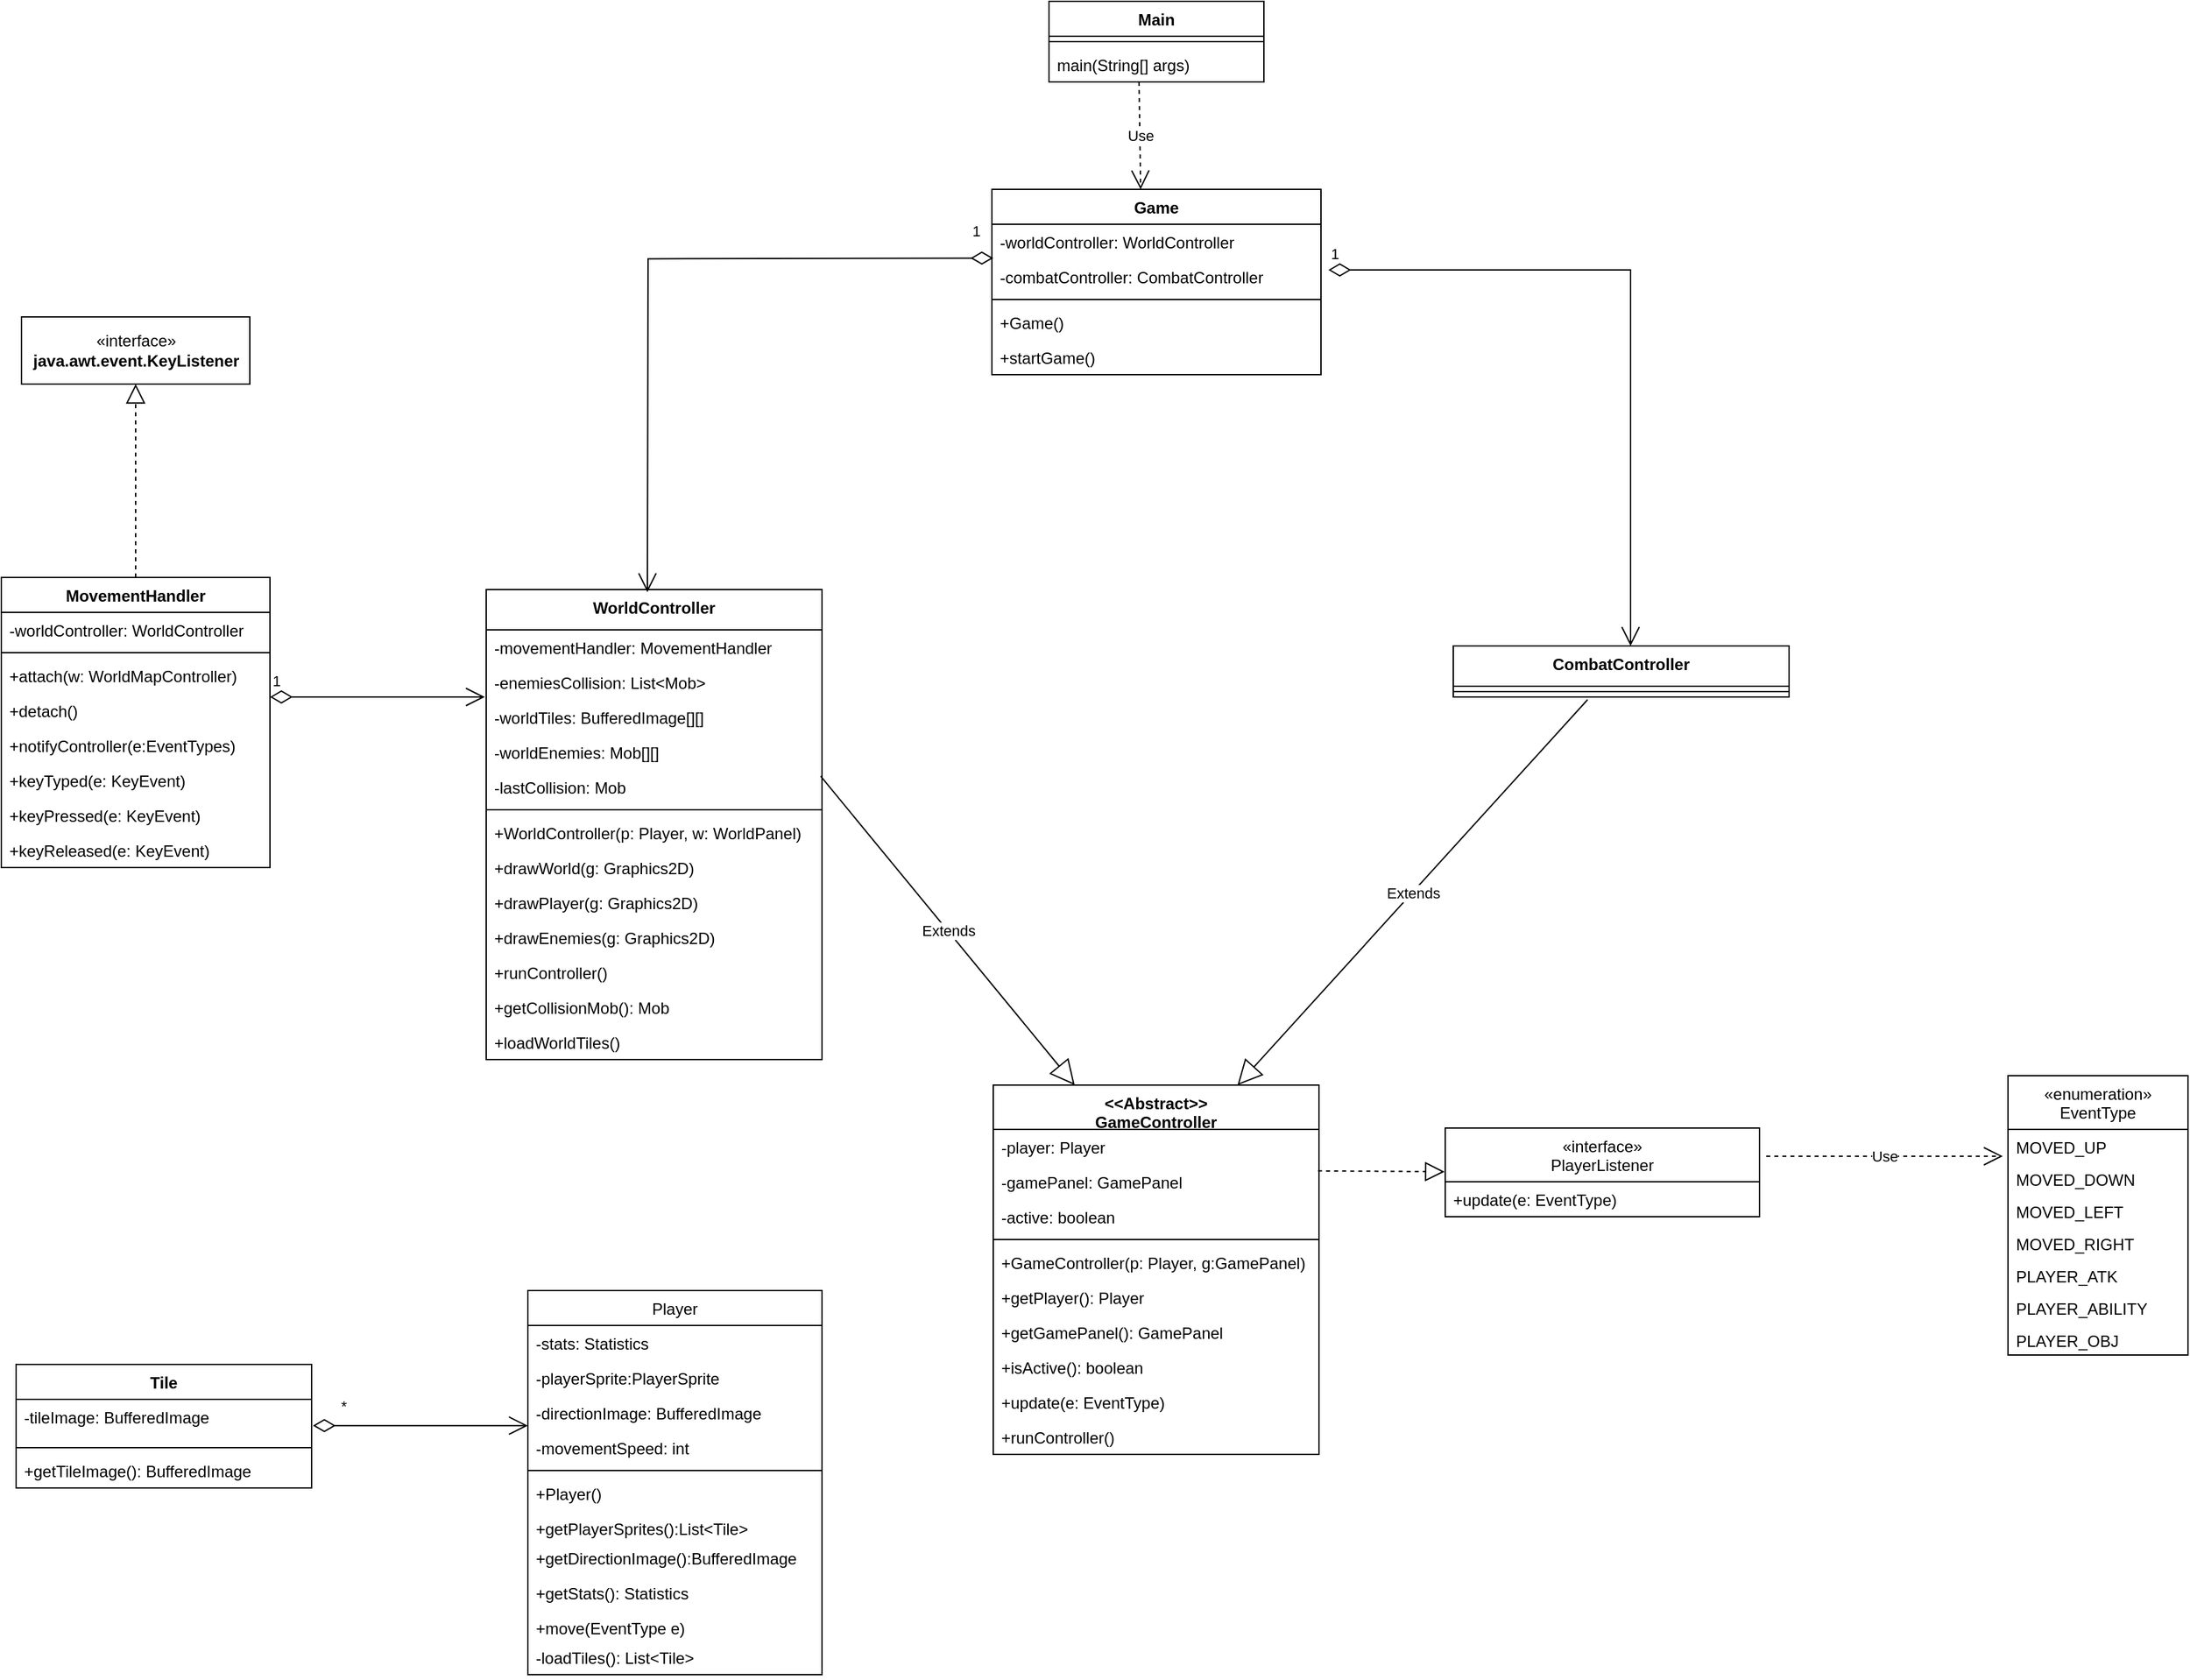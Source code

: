 <mxfile version="20.3.0" type="device"><diagram id="eohbMDtSF3-cBigyVldR" name="Pagina-1"><mxGraphModel dx="3183" dy="865" grid="1" gridSize="20" guides="1" tooltips="1" connect="1" arrows="1" fold="1" page="1" pageScale="1" pageWidth="827" pageHeight="1169" math="0" shadow="0"><root><mxCell id="0"/><mxCell id="1" parent="0"/><mxCell id="uRFBdNXsAztlNJAXBcpH-2" value="Main" style="swimlane;fontStyle=1;align=center;verticalAlign=top;childLayout=stackLayout;horizontal=1;startSize=26;horizontalStack=0;resizeParent=1;resizeParentMax=0;resizeLast=0;collapsible=1;marginBottom=0;" parent="1" vertex="1"><mxGeometry x="-1701" width="160" height="60" as="geometry"/></mxCell><mxCell id="uRFBdNXsAztlNJAXBcpH-4" value="" style="line;strokeWidth=1;fillColor=none;align=left;verticalAlign=middle;spacingTop=-1;spacingLeft=3;spacingRight=3;rotatable=0;labelPosition=right;points=[];portConstraint=eastwest;strokeColor=inherit;" parent="uRFBdNXsAztlNJAXBcpH-2" vertex="1"><mxGeometry y="26" width="160" height="8" as="geometry"/></mxCell><mxCell id="uRFBdNXsAztlNJAXBcpH-5" value="main(String[] args)" style="text;strokeColor=none;fillColor=none;align=left;verticalAlign=top;spacingLeft=4;spacingRight=4;overflow=hidden;rotatable=0;points=[[0,0.5],[1,0.5]];portConstraint=eastwest;" parent="uRFBdNXsAztlNJAXBcpH-2" vertex="1"><mxGeometry y="34" width="160" height="26" as="geometry"/></mxCell><mxCell id="uRFBdNXsAztlNJAXBcpH-6" value="Game" style="swimlane;fontStyle=1;align=center;verticalAlign=top;childLayout=stackLayout;horizontal=1;startSize=26;horizontalStack=0;resizeParent=1;resizeParentMax=0;resizeLast=0;collapsible=1;marginBottom=0;" parent="1" vertex="1"><mxGeometry x="-1743.5" y="140" width="245" height="138" as="geometry"/></mxCell><mxCell id="LMKX_LqSRchOq1aywFq2-5" value="-worldController: WorldController" style="text;strokeColor=none;fillColor=none;align=left;verticalAlign=top;spacingLeft=4;spacingRight=4;overflow=hidden;rotatable=0;points=[[0,0.5],[1,0.5]];portConstraint=eastwest;" parent="uRFBdNXsAztlNJAXBcpH-6" vertex="1"><mxGeometry y="26" width="245" height="26" as="geometry"/></mxCell><mxCell id="LMKX_LqSRchOq1aywFq2-2" value="-combatController: CombatController" style="text;strokeColor=none;fillColor=none;align=left;verticalAlign=top;spacingLeft=4;spacingRight=4;overflow=hidden;rotatable=0;points=[[0,0.5],[1,0.5]];portConstraint=eastwest;" parent="uRFBdNXsAztlNJAXBcpH-6" vertex="1"><mxGeometry y="52" width="245" height="26" as="geometry"/></mxCell><mxCell id="uRFBdNXsAztlNJAXBcpH-8" value="" style="line;strokeWidth=1;fillColor=none;align=left;verticalAlign=middle;spacingTop=-1;spacingLeft=3;spacingRight=3;rotatable=0;labelPosition=right;points=[];portConstraint=eastwest;strokeColor=inherit;" parent="uRFBdNXsAztlNJAXBcpH-6" vertex="1"><mxGeometry y="78" width="245" height="8" as="geometry"/></mxCell><mxCell id="vzF_SjNCqqtna9xTKwau-4" value="+Game()" style="text;strokeColor=none;fillColor=none;align=left;verticalAlign=top;spacingLeft=4;spacingRight=4;overflow=hidden;rotatable=0;points=[[0,0.5],[1,0.5]];portConstraint=eastwest;" parent="uRFBdNXsAztlNJAXBcpH-6" vertex="1"><mxGeometry y="86" width="245" height="26" as="geometry"/></mxCell><mxCell id="uRFBdNXsAztlNJAXBcpH-9" value="+startGame()" style="text;strokeColor=none;fillColor=none;align=left;verticalAlign=top;spacingLeft=4;spacingRight=4;overflow=hidden;rotatable=0;points=[[0,0.5],[1,0.5]];portConstraint=eastwest;" parent="uRFBdNXsAztlNJAXBcpH-6" vertex="1"><mxGeometry y="112" width="245" height="26" as="geometry"/></mxCell><mxCell id="uRFBdNXsAztlNJAXBcpH-12" value="Use" style="endArrow=open;endSize=12;dashed=1;html=1;rounded=0;exitX=0.419;exitY=1;exitDx=0;exitDy=0;exitPerimeter=0;entryX=0.452;entryY=0;entryDx=0;entryDy=0;entryPerimeter=0;" parent="1" source="uRFBdNXsAztlNJAXBcpH-5" target="uRFBdNXsAztlNJAXBcpH-6" edge="1"><mxGeometry width="160" relative="1" as="geometry"><mxPoint x="-1712.5" y="20" as="sourcePoint"/><mxPoint x="-1552.5" y="20" as="targetPoint"/></mxGeometry></mxCell><mxCell id="uRFBdNXsAztlNJAXBcpH-61" value="Player" style="swimlane;fontStyle=0;childLayout=stackLayout;horizontal=1;startSize=26;fillColor=none;horizontalStack=0;resizeParent=1;resizeParentMax=0;resizeLast=0;collapsible=1;marginBottom=0;" parent="1" vertex="1"><mxGeometry x="-2089" y="960" width="219" height="286" as="geometry"/></mxCell><mxCell id="vzF_SjNCqqtna9xTKwau-7" value="-stats: Statistics" style="text;strokeColor=none;fillColor=none;align=left;verticalAlign=top;spacingLeft=4;spacingRight=4;overflow=hidden;rotatable=0;points=[[0,0.5],[1,0.5]];portConstraint=eastwest;" parent="uRFBdNXsAztlNJAXBcpH-61" vertex="1"><mxGeometry y="26" width="219" height="26" as="geometry"/></mxCell><mxCell id="vzF_SjNCqqtna9xTKwau-5" value="-playerSprite:PlayerSprite" style="text;strokeColor=none;fillColor=none;align=left;verticalAlign=top;spacingLeft=4;spacingRight=4;overflow=hidden;rotatable=0;points=[[0,0.5],[1,0.5]];portConstraint=eastwest;" parent="uRFBdNXsAztlNJAXBcpH-61" vertex="1"><mxGeometry y="52" width="219" height="26" as="geometry"/></mxCell><mxCell id="vzF_SjNCqqtna9xTKwau-9" value="-directionImage: BufferedImage" style="text;strokeColor=none;fillColor=none;align=left;verticalAlign=top;spacingLeft=4;spacingRight=4;overflow=hidden;rotatable=0;points=[[0,0.5],[1,0.5]];portConstraint=eastwest;" parent="uRFBdNXsAztlNJAXBcpH-61" vertex="1"><mxGeometry y="78" width="219" height="26" as="geometry"/></mxCell><mxCell id="iF0c0XniDwMAR_hdW6BB-7" value="-movementSpeed: int" style="text;strokeColor=none;fillColor=none;align=left;verticalAlign=top;spacingLeft=4;spacingRight=4;overflow=hidden;rotatable=0;points=[[0,0.5],[1,0.5]];portConstraint=eastwest;" parent="uRFBdNXsAztlNJAXBcpH-61" vertex="1"><mxGeometry y="104" width="219" height="26" as="geometry"/></mxCell><mxCell id="uRFBdNXsAztlNJAXBcpH-68" value="" style="line;strokeWidth=1;fillColor=none;align=left;verticalAlign=middle;spacingTop=-1;spacingLeft=3;spacingRight=3;rotatable=0;labelPosition=right;points=[];portConstraint=eastwest;strokeColor=inherit;" parent="uRFBdNXsAztlNJAXBcpH-61" vertex="1"><mxGeometry y="130" width="219" height="8" as="geometry"/></mxCell><mxCell id="vzF_SjNCqqtna9xTKwau-6" value="+Player()" style="text;strokeColor=none;fillColor=none;align=left;verticalAlign=top;spacingLeft=4;spacingRight=4;overflow=hidden;rotatable=0;points=[[0,0.5],[1,0.5]];portConstraint=eastwest;" parent="uRFBdNXsAztlNJAXBcpH-61" vertex="1"><mxGeometry y="138" width="219" height="26" as="geometry"/></mxCell><mxCell id="uRFBdNXsAztlNJAXBcpH-70" value="+getPlayerSprites():List&lt;Tile&gt;&#10;" style="text;strokeColor=none;fillColor=none;align=left;verticalAlign=top;spacingLeft=4;spacingRight=4;overflow=hidden;rotatable=0;points=[[0,0.5],[1,0.5]];portConstraint=eastwest;" parent="uRFBdNXsAztlNJAXBcpH-61" vertex="1"><mxGeometry y="164" width="219" height="22" as="geometry"/></mxCell><mxCell id="vzF_SjNCqqtna9xTKwau-8" value="+getDirectionImage():BufferedImage" style="text;strokeColor=none;fillColor=none;align=left;verticalAlign=top;spacingLeft=4;spacingRight=4;overflow=hidden;rotatable=0;points=[[0,0.5],[1,0.5]];portConstraint=eastwest;" parent="uRFBdNXsAztlNJAXBcpH-61" vertex="1"><mxGeometry y="186" width="219" height="26" as="geometry"/></mxCell><mxCell id="vzF_SjNCqqtna9xTKwau-10" value="+getStats(): Statistics" style="text;strokeColor=none;fillColor=none;align=left;verticalAlign=top;spacingLeft=4;spacingRight=4;overflow=hidden;rotatable=0;points=[[0,0.5],[1,0.5]];portConstraint=eastwest;" parent="uRFBdNXsAztlNJAXBcpH-61" vertex="1"><mxGeometry y="212" width="219" height="26" as="geometry"/></mxCell><mxCell id="uRFBdNXsAztlNJAXBcpH-72" value="+move(EventType e)" style="text;strokeColor=none;fillColor=none;align=left;verticalAlign=top;spacingLeft=4;spacingRight=4;overflow=hidden;rotatable=0;points=[[0,0.5],[1,0.5]];portConstraint=eastwest;" parent="uRFBdNXsAztlNJAXBcpH-61" vertex="1"><mxGeometry y="238" width="219" height="22" as="geometry"/></mxCell><mxCell id="uRFBdNXsAztlNJAXBcpH-71" value="-loadTiles(): List&lt;Tile&gt;" style="text;strokeColor=none;fillColor=none;align=left;verticalAlign=top;spacingLeft=4;spacingRight=4;overflow=hidden;rotatable=0;points=[[0,0.5],[1,0.5]];portConstraint=eastwest;" parent="uRFBdNXsAztlNJAXBcpH-61" vertex="1"><mxGeometry y="260" width="219" height="26" as="geometry"/></mxCell><mxCell id="uRFBdNXsAztlNJAXBcpH-73" value="Tile&#10;" style="swimlane;fontStyle=1;align=center;verticalAlign=top;childLayout=stackLayout;horizontal=1;startSize=26;horizontalStack=0;resizeParent=1;resizeParentMax=0;resizeLast=0;collapsible=1;marginBottom=0;" parent="1" vertex="1"><mxGeometry x="-2470" y="1015" width="220" height="92" as="geometry"/></mxCell><mxCell id="uRFBdNXsAztlNJAXBcpH-74" value="-tileImage: BufferedImage&#10;" style="text;strokeColor=none;fillColor=none;align=left;verticalAlign=top;spacingLeft=4;spacingRight=4;overflow=hidden;rotatable=0;points=[[0,0.5],[1,0.5]];portConstraint=eastwest;" parent="uRFBdNXsAztlNJAXBcpH-73" vertex="1"><mxGeometry y="26" width="220" height="32" as="geometry"/></mxCell><mxCell id="uRFBdNXsAztlNJAXBcpH-75" value="" style="line;strokeWidth=1;fillColor=none;align=left;verticalAlign=middle;spacingTop=-1;spacingLeft=3;spacingRight=3;rotatable=0;labelPosition=right;points=[];portConstraint=eastwest;strokeColor=inherit;" parent="uRFBdNXsAztlNJAXBcpH-73" vertex="1"><mxGeometry y="58" width="220" height="8" as="geometry"/></mxCell><mxCell id="uRFBdNXsAztlNJAXBcpH-76" value="+getTileImage(): BufferedImage" style="text;strokeColor=none;fillColor=none;align=left;verticalAlign=top;spacingLeft=4;spacingRight=4;overflow=hidden;rotatable=0;points=[[0,0.5],[1,0.5]];portConstraint=eastwest;" parent="uRFBdNXsAztlNJAXBcpH-73" vertex="1"><mxGeometry y="66" width="220" height="26" as="geometry"/></mxCell><mxCell id="uRFBdNXsAztlNJAXBcpH-77" value="«interface»&lt;br&gt;&lt;b&gt;java.awt.event.KeyListener&lt;br&gt;&lt;/b&gt;" style="html=1;" parent="1" vertex="1"><mxGeometry x="-2466" y="235" width="170" height="50" as="geometry"/></mxCell><mxCell id="uRFBdNXsAztlNJAXBcpH-78" value="" style="endArrow=block;dashed=1;endFill=0;endSize=12;html=1;rounded=0;exitX=0.5;exitY=0;exitDx=0;exitDy=0;entryX=0.5;entryY=1;entryDx=0;entryDy=0;" parent="1" source="uRFBdNXsAztlNJAXBcpH-79" target="uRFBdNXsAztlNJAXBcpH-77" edge="1"><mxGeometry width="160" relative="1" as="geometry"><mxPoint x="-2663.8" y="363.544" as="sourcePoint"/><mxPoint x="-2469" y="415" as="targetPoint"/></mxGeometry></mxCell><mxCell id="uRFBdNXsAztlNJAXBcpH-79" value="MovementHandler" style="swimlane;fontStyle=1;align=center;verticalAlign=top;childLayout=stackLayout;horizontal=1;startSize=26;horizontalStack=0;resizeParent=1;resizeParentMax=0;resizeLast=0;collapsible=1;marginBottom=0;" parent="1" vertex="1"><mxGeometry x="-2481" y="429" width="200" height="216" as="geometry"/></mxCell><mxCell id="uRFBdNXsAztlNJAXBcpH-80" value="-worldController: WorldController" style="text;strokeColor=none;fillColor=none;align=left;verticalAlign=top;spacingLeft=4;spacingRight=4;overflow=hidden;rotatable=0;points=[[0,0.5],[1,0.5]];portConstraint=eastwest;" parent="uRFBdNXsAztlNJAXBcpH-79" vertex="1"><mxGeometry y="26" width="200" height="26" as="geometry"/></mxCell><mxCell id="uRFBdNXsAztlNJAXBcpH-81" value="" style="line;strokeWidth=1;fillColor=none;align=left;verticalAlign=middle;spacingTop=-1;spacingLeft=3;spacingRight=3;rotatable=0;labelPosition=right;points=[];portConstraint=eastwest;strokeColor=inherit;" parent="uRFBdNXsAztlNJAXBcpH-79" vertex="1"><mxGeometry y="52" width="200" height="8" as="geometry"/></mxCell><mxCell id="uRFBdNXsAztlNJAXBcpH-82" value="+attach(w: WorldMapController)" style="text;strokeColor=none;fillColor=none;align=left;verticalAlign=top;spacingLeft=4;spacingRight=4;overflow=hidden;rotatable=0;points=[[0,0.5],[1,0.5]];portConstraint=eastwest;" parent="uRFBdNXsAztlNJAXBcpH-79" vertex="1"><mxGeometry y="60" width="200" height="26" as="geometry"/></mxCell><mxCell id="uRFBdNXsAztlNJAXBcpH-83" value="+detach()" style="text;strokeColor=none;fillColor=none;align=left;verticalAlign=top;spacingLeft=4;spacingRight=4;overflow=hidden;rotatable=0;points=[[0,0.5],[1,0.5]];portConstraint=eastwest;" parent="uRFBdNXsAztlNJAXBcpH-79" vertex="1"><mxGeometry y="86" width="200" height="26" as="geometry"/></mxCell><mxCell id="uRFBdNXsAztlNJAXBcpH-84" value="+notifyController(e:EventTypes)" style="text;strokeColor=none;fillColor=none;align=left;verticalAlign=top;spacingLeft=4;spacingRight=4;overflow=hidden;rotatable=0;points=[[0,0.5],[1,0.5]];portConstraint=eastwest;" parent="uRFBdNXsAztlNJAXBcpH-79" vertex="1"><mxGeometry y="112" width="200" height="26" as="geometry"/></mxCell><mxCell id="uRFBdNXsAztlNJAXBcpH-85" value="+keyTyped(e: KeyEvent)" style="text;strokeColor=none;fillColor=none;align=left;verticalAlign=top;spacingLeft=4;spacingRight=4;overflow=hidden;rotatable=0;points=[[0,0.5],[1,0.5]];portConstraint=eastwest;" parent="uRFBdNXsAztlNJAXBcpH-79" vertex="1"><mxGeometry y="138" width="200" height="26" as="geometry"/></mxCell><mxCell id="uRFBdNXsAztlNJAXBcpH-86" value="+keyPressed(e: KeyEvent)" style="text;strokeColor=none;fillColor=none;align=left;verticalAlign=top;spacingLeft=4;spacingRight=4;overflow=hidden;rotatable=0;points=[[0,0.5],[1,0.5]];portConstraint=eastwest;" parent="uRFBdNXsAztlNJAXBcpH-79" vertex="1"><mxGeometry y="164" width="200" height="26" as="geometry"/></mxCell><mxCell id="uRFBdNXsAztlNJAXBcpH-87" value="+keyReleased(e: KeyEvent)" style="text;strokeColor=none;fillColor=none;align=left;verticalAlign=top;spacingLeft=4;spacingRight=4;overflow=hidden;rotatable=0;points=[[0,0.5],[1,0.5]];portConstraint=eastwest;" parent="uRFBdNXsAztlNJAXBcpH-79" vertex="1"><mxGeometry y="190" width="200" height="26" as="geometry"/></mxCell><mxCell id="uRFBdNXsAztlNJAXBcpH-88" value="WorldController" style="swimlane;fontStyle=1;align=center;verticalAlign=top;childLayout=stackLayout;horizontal=1;startSize=30;horizontalStack=0;resizeParent=1;resizeParentMax=0;resizeLast=0;collapsible=1;marginBottom=0;" parent="1" vertex="1"><mxGeometry x="-2120" y="438" width="250" height="350" as="geometry"/></mxCell><mxCell id="iF0c0XniDwMAR_hdW6BB-4" value="-movementHandler: MovementHandler" style="text;strokeColor=none;fillColor=none;align=left;verticalAlign=top;spacingLeft=4;spacingRight=4;overflow=hidden;rotatable=0;points=[[0,0.5],[1,0.5]];portConstraint=eastwest;" parent="uRFBdNXsAztlNJAXBcpH-88" vertex="1"><mxGeometry y="30" width="250" height="26" as="geometry"/></mxCell><mxCell id="ccXxJV29Foj7JTadT0jX-3" value="-enemiesCollision: List&lt;Mob&gt;" style="text;strokeColor=none;fillColor=none;align=left;verticalAlign=top;spacingLeft=4;spacingRight=4;overflow=hidden;rotatable=0;points=[[0,0.5],[1,0.5]];portConstraint=eastwest;" parent="uRFBdNXsAztlNJAXBcpH-88" vertex="1"><mxGeometry y="56" width="250" height="26" as="geometry"/></mxCell><mxCell id="vzF_SjNCqqtna9xTKwau-1" value="-worldTiles: BufferedImage[][]" style="text;strokeColor=none;fillColor=none;align=left;verticalAlign=top;spacingLeft=4;spacingRight=4;overflow=hidden;rotatable=0;points=[[0,0.5],[1,0.5]];portConstraint=eastwest;" parent="uRFBdNXsAztlNJAXBcpH-88" vertex="1"><mxGeometry y="82" width="250" height="26" as="geometry"/></mxCell><mxCell id="iF0c0XniDwMAR_hdW6BB-5" value="-worldEnemies: Mob[][]" style="text;strokeColor=none;fillColor=none;align=left;verticalAlign=top;spacingLeft=4;spacingRight=4;overflow=hidden;rotatable=0;points=[[0,0.5],[1,0.5]];portConstraint=eastwest;" parent="uRFBdNXsAztlNJAXBcpH-88" vertex="1"><mxGeometry y="108" width="250" height="26" as="geometry"/></mxCell><mxCell id="iF0c0XniDwMAR_hdW6BB-6" value="-lastCollision: Mob" style="text;strokeColor=none;fillColor=none;align=left;verticalAlign=top;spacingLeft=4;spacingRight=4;overflow=hidden;rotatable=0;points=[[0,0.5],[1,0.5]];portConstraint=eastwest;" parent="uRFBdNXsAztlNJAXBcpH-88" vertex="1"><mxGeometry y="134" width="250" height="26" as="geometry"/></mxCell><mxCell id="uRFBdNXsAztlNJAXBcpH-92" value="" style="line;strokeWidth=1;fillColor=none;align=left;verticalAlign=middle;spacingTop=-1;spacingLeft=3;spacingRight=3;rotatable=0;labelPosition=right;points=[];portConstraint=eastwest;strokeColor=inherit;" parent="uRFBdNXsAztlNJAXBcpH-88" vertex="1"><mxGeometry y="160" width="250" height="8" as="geometry"/></mxCell><mxCell id="uRFBdNXsAztlNJAXBcpH-93" value="+WorldController(p: Player, w: WorldPanel)&#10;" style="text;strokeColor=none;fillColor=none;align=left;verticalAlign=top;spacingLeft=4;spacingRight=4;overflow=hidden;rotatable=0;points=[[0,0.5],[1,0.5]];portConstraint=eastwest;" parent="uRFBdNXsAztlNJAXBcpH-88" vertex="1"><mxGeometry y="168" width="250" height="26" as="geometry"/></mxCell><mxCell id="ccXxJV29Foj7JTadT0jX-1" value="+drawWorld(g: Graphics2D)" style="text;strokeColor=none;fillColor=none;align=left;verticalAlign=top;spacingLeft=4;spacingRight=4;overflow=hidden;rotatable=0;points=[[0,0.5],[1,0.5]];portConstraint=eastwest;" parent="uRFBdNXsAztlNJAXBcpH-88" vertex="1"><mxGeometry y="194" width="250" height="26" as="geometry"/></mxCell><mxCell id="bOMZ3jWxsJNp0SDpwJwA-3" value="+drawPlayer(g: Graphics2D)" style="text;strokeColor=none;fillColor=none;align=left;verticalAlign=top;spacingLeft=4;spacingRight=4;overflow=hidden;rotatable=0;points=[[0,0.5],[1,0.5]];portConstraint=eastwest;" parent="uRFBdNXsAztlNJAXBcpH-88" vertex="1"><mxGeometry y="220" width="250" height="26" as="geometry"/></mxCell><mxCell id="En6jXzMs4Qd_JURnTOSA-1" value="+drawEnemies(g: Graphics2D)" style="text;strokeColor=none;fillColor=none;align=left;verticalAlign=top;spacingLeft=4;spacingRight=4;overflow=hidden;rotatable=0;points=[[0,0.5],[1,0.5]];portConstraint=eastwest;" parent="uRFBdNXsAztlNJAXBcpH-88" vertex="1"><mxGeometry y="246" width="250" height="26" as="geometry"/></mxCell><mxCell id="uRFBdNXsAztlNJAXBcpH-127" value="+runController()" style="text;strokeColor=none;fillColor=none;align=left;verticalAlign=top;spacingLeft=4;spacingRight=4;overflow=hidden;rotatable=0;points=[[0,0.5],[1,0.5]];portConstraint=eastwest;" parent="uRFBdNXsAztlNJAXBcpH-88" vertex="1"><mxGeometry y="272" width="250" height="26" as="geometry"/></mxCell><mxCell id="vzF_SjNCqqtna9xTKwau-29" value="+getCollisionMob(): Mob" style="text;strokeColor=none;fillColor=none;align=left;verticalAlign=top;spacingLeft=4;spacingRight=4;overflow=hidden;rotatable=0;points=[[0,0.5],[1,0.5]];portConstraint=eastwest;" parent="uRFBdNXsAztlNJAXBcpH-88" vertex="1"><mxGeometry y="298" width="250" height="26" as="geometry"/></mxCell><mxCell id="vzF_SjNCqqtna9xTKwau-2" value="+loadWorldTiles()&#10;" style="text;strokeColor=none;fillColor=none;align=left;verticalAlign=top;spacingLeft=4;spacingRight=4;overflow=hidden;rotatable=0;points=[[0,0.5],[1,0.5]];portConstraint=eastwest;" parent="uRFBdNXsAztlNJAXBcpH-88" vertex="1"><mxGeometry y="324" width="250" height="26" as="geometry"/></mxCell><mxCell id="uRFBdNXsAztlNJAXBcpH-108" value="&lt;&lt;Abstract&gt;&gt;&#10;GameController" style="swimlane;fontStyle=1;align=center;verticalAlign=top;childLayout=stackLayout;horizontal=1;startSize=33;horizontalStack=0;resizeParent=1;resizeParentMax=0;resizeLast=0;collapsible=1;marginBottom=0;" parent="1" vertex="1"><mxGeometry x="-1742.5" y="807" width="242.5" height="275" as="geometry"/></mxCell><mxCell id="uRFBdNXsAztlNJAXBcpH-109" value="-player: Player" style="text;strokeColor=none;fillColor=none;align=left;verticalAlign=top;spacingLeft=4;spacingRight=4;overflow=hidden;rotatable=0;points=[[0,0.5],[1,0.5]];portConstraint=eastwest;" parent="uRFBdNXsAztlNJAXBcpH-108" vertex="1"><mxGeometry y="33" width="242.5" height="26" as="geometry"/></mxCell><mxCell id="uRFBdNXsAztlNJAXBcpH-113" value="-gamePanel: GamePanel" style="text;strokeColor=none;fillColor=none;align=left;verticalAlign=top;spacingLeft=4;spacingRight=4;overflow=hidden;rotatable=0;points=[[0,0.5],[1,0.5]];portConstraint=eastwest;" parent="uRFBdNXsAztlNJAXBcpH-108" vertex="1"><mxGeometry y="59" width="242.5" height="26" as="geometry"/></mxCell><mxCell id="vzF_SjNCqqtna9xTKwau-24" value="-active: boolean" style="text;strokeColor=none;fillColor=none;align=left;verticalAlign=top;spacingLeft=4;spacingRight=4;overflow=hidden;rotatable=0;points=[[0,0.5],[1,0.5]];portConstraint=eastwest;" parent="uRFBdNXsAztlNJAXBcpH-108" vertex="1"><mxGeometry y="85" width="242.5" height="26" as="geometry"/></mxCell><mxCell id="uRFBdNXsAztlNJAXBcpH-110" value="" style="line;strokeWidth=1;fillColor=none;align=left;verticalAlign=middle;spacingTop=-1;spacingLeft=3;spacingRight=3;rotatable=0;labelPosition=right;points=[];portConstraint=eastwest;strokeColor=inherit;" parent="uRFBdNXsAztlNJAXBcpH-108" vertex="1"><mxGeometry y="111" width="242.5" height="8" as="geometry"/></mxCell><mxCell id="vzF_SjNCqqtna9xTKwau-26" value="+GameController(p: Player, g:GamePanel)" style="text;strokeColor=none;fillColor=none;align=left;verticalAlign=top;spacingLeft=4;spacingRight=4;overflow=hidden;rotatable=0;points=[[0,0.5],[1,0.5]];portConstraint=eastwest;" parent="uRFBdNXsAztlNJAXBcpH-108" vertex="1"><mxGeometry y="119" width="242.5" height="26" as="geometry"/></mxCell><mxCell id="vzF_SjNCqqtna9xTKwau-28" value="+getPlayer(): Player" style="text;strokeColor=none;fillColor=none;align=left;verticalAlign=top;spacingLeft=4;spacingRight=4;overflow=hidden;rotatable=0;points=[[0,0.5],[1,0.5]];portConstraint=eastwest;" parent="uRFBdNXsAztlNJAXBcpH-108" vertex="1"><mxGeometry y="145" width="242.5" height="26" as="geometry"/></mxCell><mxCell id="vzF_SjNCqqtna9xTKwau-27" value="+getGamePanel(): GamePanel" style="text;strokeColor=none;fillColor=none;align=left;verticalAlign=top;spacingLeft=4;spacingRight=4;overflow=hidden;rotatable=0;points=[[0,0.5],[1,0.5]];portConstraint=eastwest;" parent="uRFBdNXsAztlNJAXBcpH-108" vertex="1"><mxGeometry y="171" width="242.5" height="26" as="geometry"/></mxCell><mxCell id="vzF_SjNCqqtna9xTKwau-25" value="+isActive(): boolean" style="text;strokeColor=none;fillColor=none;align=left;verticalAlign=top;spacingLeft=4;spacingRight=4;overflow=hidden;rotatable=0;points=[[0,0.5],[1,0.5]];portConstraint=eastwest;" parent="uRFBdNXsAztlNJAXBcpH-108" vertex="1"><mxGeometry y="197" width="242.5" height="26" as="geometry"/></mxCell><mxCell id="uRFBdNXsAztlNJAXBcpH-111" value="+update(e: EventType)" style="text;strokeColor=none;fillColor=none;align=left;verticalAlign=top;spacingLeft=4;spacingRight=4;overflow=hidden;rotatable=0;points=[[0,0.5],[1,0.5]];portConstraint=eastwest;" parent="uRFBdNXsAztlNJAXBcpH-108" vertex="1"><mxGeometry y="223" width="242.5" height="26" as="geometry"/></mxCell><mxCell id="uRFBdNXsAztlNJAXBcpH-126" value="+runController()" style="text;strokeColor=none;fillColor=none;align=left;verticalAlign=top;spacingLeft=4;spacingRight=4;overflow=hidden;rotatable=0;points=[[0,0.5],[1,0.5]];portConstraint=eastwest;" parent="uRFBdNXsAztlNJAXBcpH-108" vertex="1"><mxGeometry y="249" width="242.5" height="26" as="geometry"/></mxCell><mxCell id="uRFBdNXsAztlNJAXBcpH-114" value="CombatController" style="swimlane;fontStyle=1;align=center;verticalAlign=top;childLayout=stackLayout;horizontal=1;startSize=30;horizontalStack=0;resizeParent=1;resizeParentMax=0;resizeLast=0;collapsible=1;marginBottom=0;" parent="1" vertex="1"><mxGeometry x="-1400" y="480" width="250" height="38" as="geometry"/></mxCell><mxCell id="uRFBdNXsAztlNJAXBcpH-118" value="" style="line;strokeWidth=1;fillColor=none;align=left;verticalAlign=middle;spacingTop=-1;spacingLeft=3;spacingRight=3;rotatable=0;labelPosition=right;points=[];portConstraint=eastwest;strokeColor=inherit;" parent="uRFBdNXsAztlNJAXBcpH-114" vertex="1"><mxGeometry y="30" width="250" height="8" as="geometry"/></mxCell><mxCell id="uRFBdNXsAztlNJAXBcpH-121" value="Extends" style="endArrow=block;endSize=16;endFill=0;html=1;rounded=0;entryX=0.25;entryY=0;entryDx=0;entryDy=0;exitX=0.996;exitY=0.192;exitDx=0;exitDy=0;exitPerimeter=0;" parent="1" source="iF0c0XniDwMAR_hdW6BB-6" target="uRFBdNXsAztlNJAXBcpH-108" edge="1"><mxGeometry width="160" relative="1" as="geometry"><mxPoint x="-1860" y="580" as="sourcePoint"/><mxPoint x="-1710" y="590" as="targetPoint"/></mxGeometry></mxCell><mxCell id="uRFBdNXsAztlNJAXBcpH-122" value="Extends" style="endArrow=block;endSize=16;endFill=0;html=1;rounded=0;entryX=0.75;entryY=0;entryDx=0;entryDy=0;" parent="1" target="uRFBdNXsAztlNJAXBcpH-108" edge="1"><mxGeometry width="160" relative="1" as="geometry"><mxPoint x="-1300" y="520" as="sourcePoint"/><mxPoint x="-1429" y="600" as="targetPoint"/></mxGeometry></mxCell><mxCell id="LMKX_LqSRchOq1aywFq2-7" value="«interface»&#10;PlayerListener" style="swimlane;fontStyle=0;childLayout=stackLayout;horizontal=1;startSize=40;fillColor=none;horizontalStack=0;resizeParent=1;resizeParentMax=0;resizeLast=0;collapsible=1;marginBottom=0;" parent="1" vertex="1"><mxGeometry x="-1406" y="839" width="234" height="66" as="geometry"/></mxCell><mxCell id="LMKX_LqSRchOq1aywFq2-8" value="+update(e: EventType)" style="text;strokeColor=none;fillColor=none;align=left;verticalAlign=top;spacingLeft=4;spacingRight=4;overflow=hidden;rotatable=0;points=[[0,0.5],[1,0.5]];portConstraint=eastwest;" parent="LMKX_LqSRchOq1aywFq2-7" vertex="1"><mxGeometry y="40" width="234" height="26" as="geometry"/></mxCell><mxCell id="LMKX_LqSRchOq1aywFq2-16" value="«enumeration»&#10;EventType" style="swimlane;fontStyle=0;childLayout=stackLayout;horizontal=1;startSize=40;fillColor=none;horizontalStack=0;resizeParent=1;resizeParentMax=0;resizeLast=0;collapsible=1;marginBottom=0;" parent="1" vertex="1"><mxGeometry x="-987" y="800" width="134" height="208" as="geometry"><mxRectangle x="660" y="50" width="120" height="40" as="alternateBounds"/></mxGeometry></mxCell><mxCell id="LMKX_LqSRchOq1aywFq2-17" value="MOVED_UP&#10;" style="text;strokeColor=none;fillColor=none;align=left;verticalAlign=top;spacingLeft=4;spacingRight=4;overflow=hidden;rotatable=0;points=[[0,0.5],[1,0.5]];portConstraint=eastwest;" parent="LMKX_LqSRchOq1aywFq2-16" vertex="1"><mxGeometry y="40" width="134" height="24" as="geometry"/></mxCell><mxCell id="LMKX_LqSRchOq1aywFq2-18" value="MOVED_DOWN&#10;" style="text;strokeColor=none;fillColor=none;align=left;verticalAlign=top;spacingLeft=4;spacingRight=4;overflow=hidden;rotatable=0;points=[[0,0.5],[1,0.5]];portConstraint=eastwest;" parent="LMKX_LqSRchOq1aywFq2-16" vertex="1"><mxGeometry y="64" width="134" height="24" as="geometry"/></mxCell><mxCell id="LMKX_LqSRchOq1aywFq2-19" value="MOVED_LEFT&#10;" style="text;strokeColor=none;fillColor=none;align=left;verticalAlign=top;spacingLeft=4;spacingRight=4;overflow=hidden;rotatable=0;points=[[0,0.5],[1,0.5]];portConstraint=eastwest;" parent="LMKX_LqSRchOq1aywFq2-16" vertex="1"><mxGeometry y="88" width="134" height="24" as="geometry"/></mxCell><mxCell id="iF0c0XniDwMAR_hdW6BB-1" value="MOVED_RIGHT" style="text;strokeColor=none;fillColor=none;align=left;verticalAlign=top;spacingLeft=4;spacingRight=4;overflow=hidden;rotatable=0;points=[[0,0.5],[1,0.5]];portConstraint=eastwest;" parent="LMKX_LqSRchOq1aywFq2-16" vertex="1"><mxGeometry y="112" width="134" height="24" as="geometry"/></mxCell><mxCell id="iF0c0XniDwMAR_hdW6BB-2" value="PLAYER_ATK" style="text;strokeColor=none;fillColor=none;align=left;verticalAlign=top;spacingLeft=4;spacingRight=4;overflow=hidden;rotatable=0;points=[[0,0.5],[1,0.5]];portConstraint=eastwest;" parent="LMKX_LqSRchOq1aywFq2-16" vertex="1"><mxGeometry y="136" width="134" height="24" as="geometry"/></mxCell><mxCell id="LMKX_LqSRchOq1aywFq2-20" value="PLAYER_ABILITY" style="text;strokeColor=none;fillColor=none;align=left;verticalAlign=top;spacingLeft=4;spacingRight=4;overflow=hidden;rotatable=0;points=[[0,0.5],[1,0.5]];portConstraint=eastwest;" parent="LMKX_LqSRchOq1aywFq2-16" vertex="1"><mxGeometry y="160" width="134" height="24" as="geometry"/></mxCell><mxCell id="iF0c0XniDwMAR_hdW6BB-3" value="PLAYER_OBJ" style="text;strokeColor=none;fillColor=none;align=left;verticalAlign=top;spacingLeft=4;spacingRight=4;overflow=hidden;rotatable=0;points=[[0,0.5],[1,0.5]];portConstraint=eastwest;" parent="LMKX_LqSRchOq1aywFq2-16" vertex="1"><mxGeometry y="184" width="134" height="24" as="geometry"/></mxCell><mxCell id="LMKX_LqSRchOq1aywFq2-21" value="Use" style="endArrow=open;endSize=12;dashed=1;html=1;rounded=0;entryX=-0.029;entryY=-0.167;entryDx=0;entryDy=0;entryPerimeter=0;" parent="1" target="LMKX_LqSRchOq1aywFq2-18" edge="1"><mxGeometry width="160" relative="1" as="geometry"><mxPoint x="-1167" y="860" as="sourcePoint"/><mxPoint x="-965" y="770" as="targetPoint"/></mxGeometry></mxCell><mxCell id="LMKX_LqSRchOq1aywFq2-31" value="*" style="endArrow=open;html=1;endSize=12;startArrow=diamondThin;startSize=14;startFill=0;edgeStyle=orthogonalEdgeStyle;align=left;verticalAlign=bottom;rounded=0;" parent="1" edge="1"><mxGeometry x="-0.761" y="6" relative="1" as="geometry"><mxPoint x="-2249" y="1060.57" as="sourcePoint"/><mxPoint x="-2089" y="1060.57" as="targetPoint"/><mxPoint as="offset"/></mxGeometry></mxCell><mxCell id="LMKX_LqSRchOq1aywFq2-43" value="1" style="endArrow=open;html=1;endSize=12;startArrow=diamondThin;startSize=14;startFill=0;edgeStyle=orthogonalEdgeStyle;align=left;verticalAlign=bottom;rounded=0;" parent="1" edge="1"><mxGeometry x="-0.931" y="-11" relative="1" as="geometry"><mxPoint x="-1742.5" y="191.17" as="sourcePoint"/><mxPoint x="-2000" y="440" as="targetPoint"/><mxPoint as="offset"/></mxGeometry></mxCell><mxCell id="LMKX_LqSRchOq1aywFq2-44" value="1" style="endArrow=open;html=1;endSize=12;startArrow=diamondThin;startSize=14;startFill=0;edgeStyle=orthogonalEdgeStyle;align=left;verticalAlign=bottom;rounded=0;entryX=0.5;entryY=0;entryDx=0;entryDy=0;" parent="1" edge="1"><mxGeometry x="-1" y="3" relative="1" as="geometry"><mxPoint x="-1493" y="200" as="sourcePoint"/><mxPoint x="-1268" y="480" as="targetPoint"/><Array as="points"><mxPoint x="-1493" y="200"/><mxPoint x="-1268" y="200"/></Array></mxGeometry></mxCell><mxCell id="LMKX_LqSRchOq1aywFq2-45" value="1" style="endArrow=open;html=1;endSize=12;startArrow=diamondThin;startSize=14;startFill=0;edgeStyle=orthogonalEdgeStyle;align=left;verticalAlign=bottom;rounded=0;" parent="1" edge="1"><mxGeometry x="-1" y="3" relative="1" as="geometry"><mxPoint x="-2281" y="518" as="sourcePoint"/><mxPoint x="-2121" y="518" as="targetPoint"/></mxGeometry></mxCell><mxCell id="LMKX_LqSRchOq1aywFq2-46" value="" style="endArrow=block;dashed=1;endFill=0;endSize=12;html=1;rounded=0;exitX=0.997;exitY=0.189;exitDx=0;exitDy=0;exitPerimeter=0;" parent="1" source="uRFBdNXsAztlNJAXBcpH-113" edge="1"><mxGeometry width="160" relative="1" as="geometry"><mxPoint x="-1566.5" y="871.5" as="sourcePoint"/><mxPoint x="-1406.5" y="871.5" as="targetPoint"/></mxGeometry></mxCell></root></mxGraphModel></diagram></mxfile>